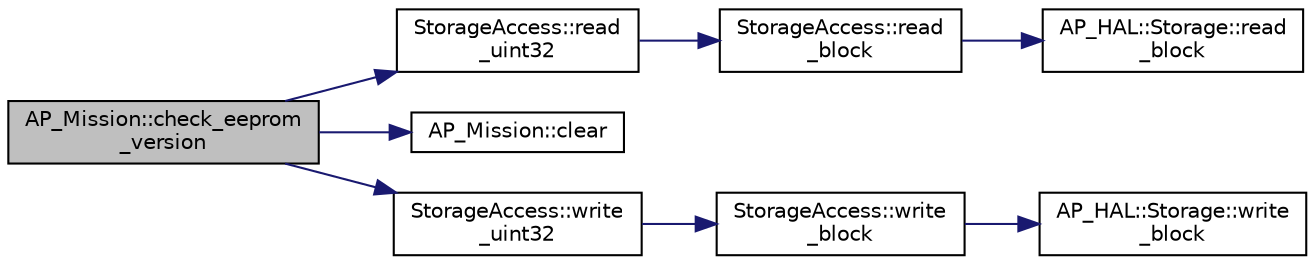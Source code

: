 digraph "AP_Mission::check_eeprom_version"
{
 // INTERACTIVE_SVG=YES
  edge [fontname="Helvetica",fontsize="10",labelfontname="Helvetica",labelfontsize="10"];
  node [fontname="Helvetica",fontsize="10",shape=record];
  rankdir="LR";
  Node1 [label="AP_Mission::check_eeprom\l_version",height=0.2,width=0.4,color="black", fillcolor="grey75", style="filled", fontcolor="black"];
  Node1 -> Node2 [color="midnightblue",fontsize="10",style="solid",fontname="Helvetica"];
  Node2 [label="StorageAccess::read\l_uint32",height=0.2,width=0.4,color="black", fillcolor="white", style="filled",URL="$classStorageAccess.html#af10e9fa6cda0cb973243e4852c9d16c6"];
  Node2 -> Node3 [color="midnightblue",fontsize="10",style="solid",fontname="Helvetica"];
  Node3 [label="StorageAccess::read\l_block",height=0.2,width=0.4,color="black", fillcolor="white", style="filled",URL="$classStorageAccess.html#ab2a8575d541549a15645edc360fdaa91"];
  Node3 -> Node4 [color="midnightblue",fontsize="10",style="solid",fontname="Helvetica"];
  Node4 [label="AP_HAL::Storage::read\l_block",height=0.2,width=0.4,color="black", fillcolor="white", style="filled",URL="$classAP__HAL_1_1Storage.html#a1c3b1e80b0bec7d4bacd3ecbefb3b3f3"];
  Node1 -> Node5 [color="midnightblue",fontsize="10",style="solid",fontname="Helvetica"];
  Node5 [label="AP_Mission::clear",height=0.2,width=0.4,color="black", fillcolor="white", style="filled",URL="$classAP__Mission.html#acfd61ebf8361f71fa75c9088dd8b7e3b"];
  Node1 -> Node6 [color="midnightblue",fontsize="10",style="solid",fontname="Helvetica"];
  Node6 [label="StorageAccess::write\l_uint32",height=0.2,width=0.4,color="black", fillcolor="white", style="filled",URL="$classStorageAccess.html#a9e24d113aece3ade8c6de808937555e9"];
  Node6 -> Node7 [color="midnightblue",fontsize="10",style="solid",fontname="Helvetica"];
  Node7 [label="StorageAccess::write\l_block",height=0.2,width=0.4,color="black", fillcolor="white", style="filled",URL="$classStorageAccess.html#aa527b50188a7138b173defe07b9b7bf6"];
  Node7 -> Node8 [color="midnightblue",fontsize="10",style="solid",fontname="Helvetica"];
  Node8 [label="AP_HAL::Storage::write\l_block",height=0.2,width=0.4,color="black", fillcolor="white", style="filled",URL="$classAP__HAL_1_1Storage.html#a9de79ab93ea4374bd3d1583e28620d2e"];
}
